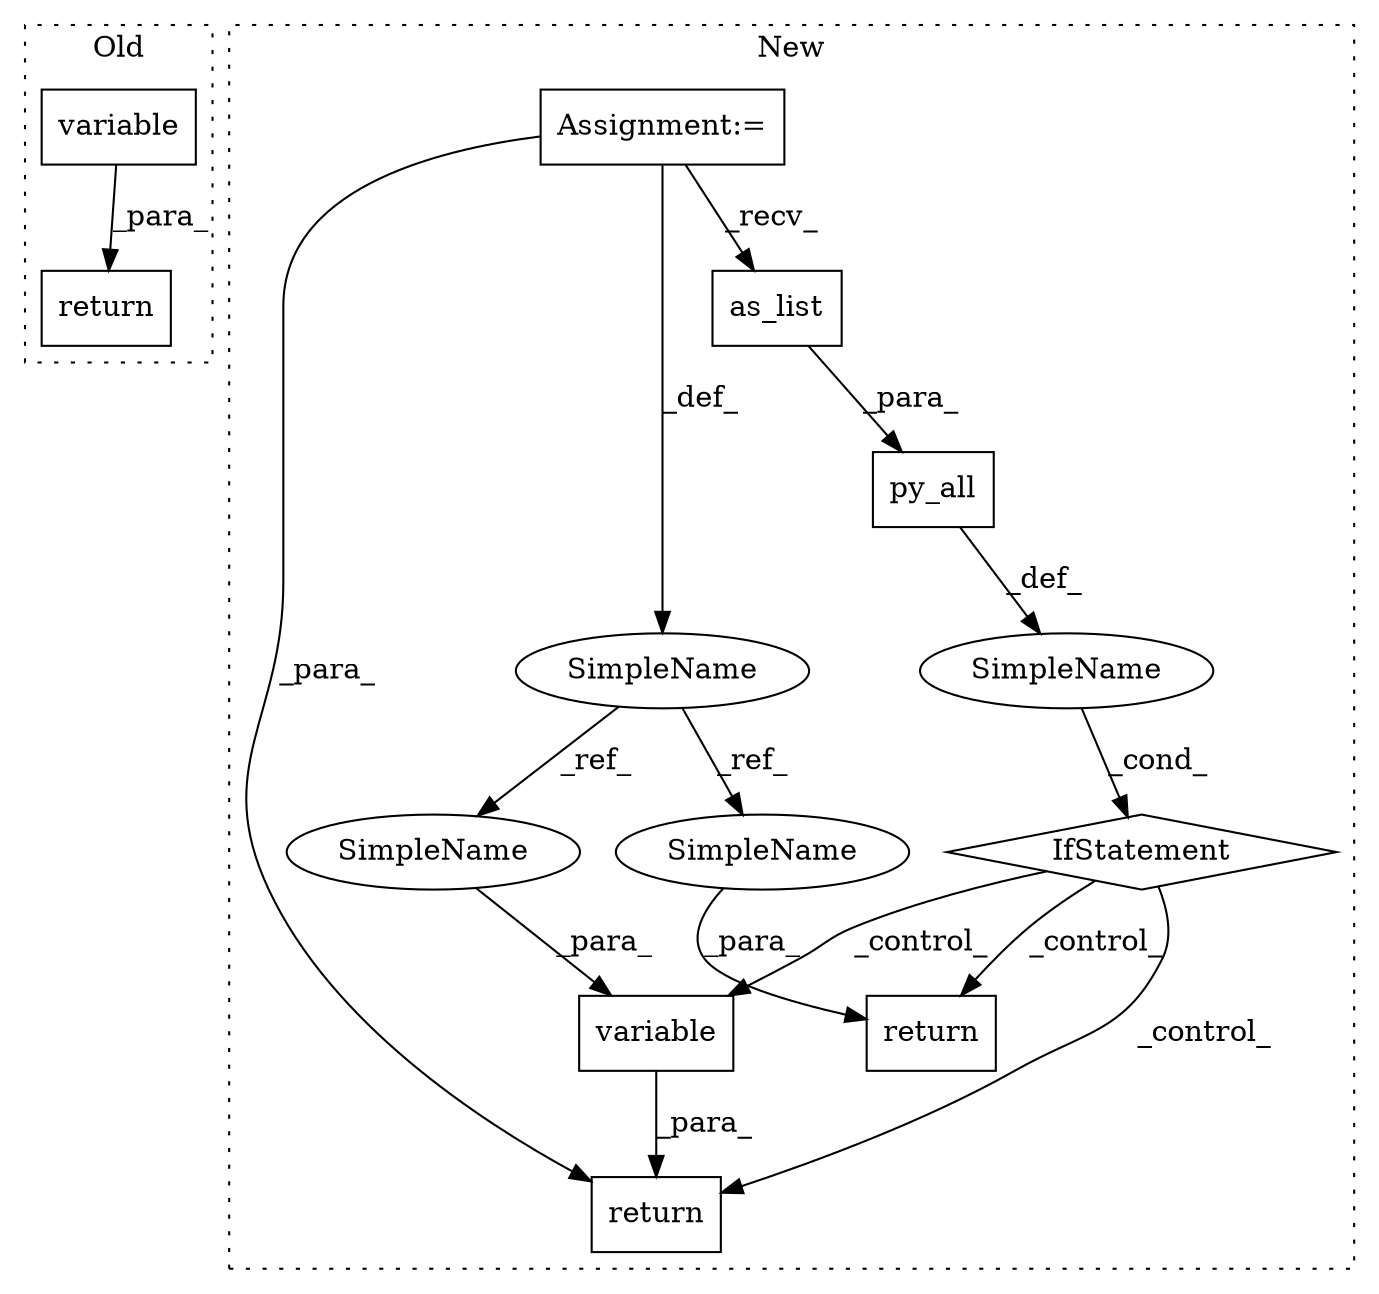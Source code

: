 digraph G {
subgraph cluster0 {
1 [label="return" a="41" s="11097" l="7" shape="box"];
9 [label="variable" a="32" s="11104,11162" l="9,1" shape="box"];
label = "Old";
style="dotted";
}
subgraph cluster1 {
2 [label="py_all" a="32" s="11157,11187" l="7,1" shape="box"];
3 [label="IfStatement" a="25" s="11153,11188" l="4,2" shape="diamond"];
4 [label="Assignment:=" a="7" s="11109" l="1" shape="box"];
5 [label="SimpleName" a="42" s="" l="" shape="ellipse"];
6 [label="return" a="41" s="11239" l="7" shape="box"];
7 [label="SimpleName" a="42" s="11108" l="1" shape="ellipse"];
8 [label="variable" a="32" s="11205,11226" l="9,1" shape="box"];
10 [label="as_list" a="32" s="11178" l="9" shape="box"];
11 [label="return" a="41" s="11198" l="7" shape="box"];
12 [label="SimpleName" a="42" s="11214" l="1" shape="ellipse"];
13 [label="SimpleName" a="42" s="11246" l="1" shape="ellipse"];
label = "New";
style="dotted";
}
2 -> 5 [label="_def_"];
3 -> 11 [label="_control_"];
3 -> 8 [label="_control_"];
3 -> 6 [label="_control_"];
4 -> 10 [label="_recv_"];
4 -> 11 [label="_para_"];
4 -> 7 [label="_def_"];
5 -> 3 [label="_cond_"];
7 -> 12 [label="_ref_"];
7 -> 13 [label="_ref_"];
8 -> 11 [label="_para_"];
9 -> 1 [label="_para_"];
10 -> 2 [label="_para_"];
12 -> 8 [label="_para_"];
13 -> 6 [label="_para_"];
}